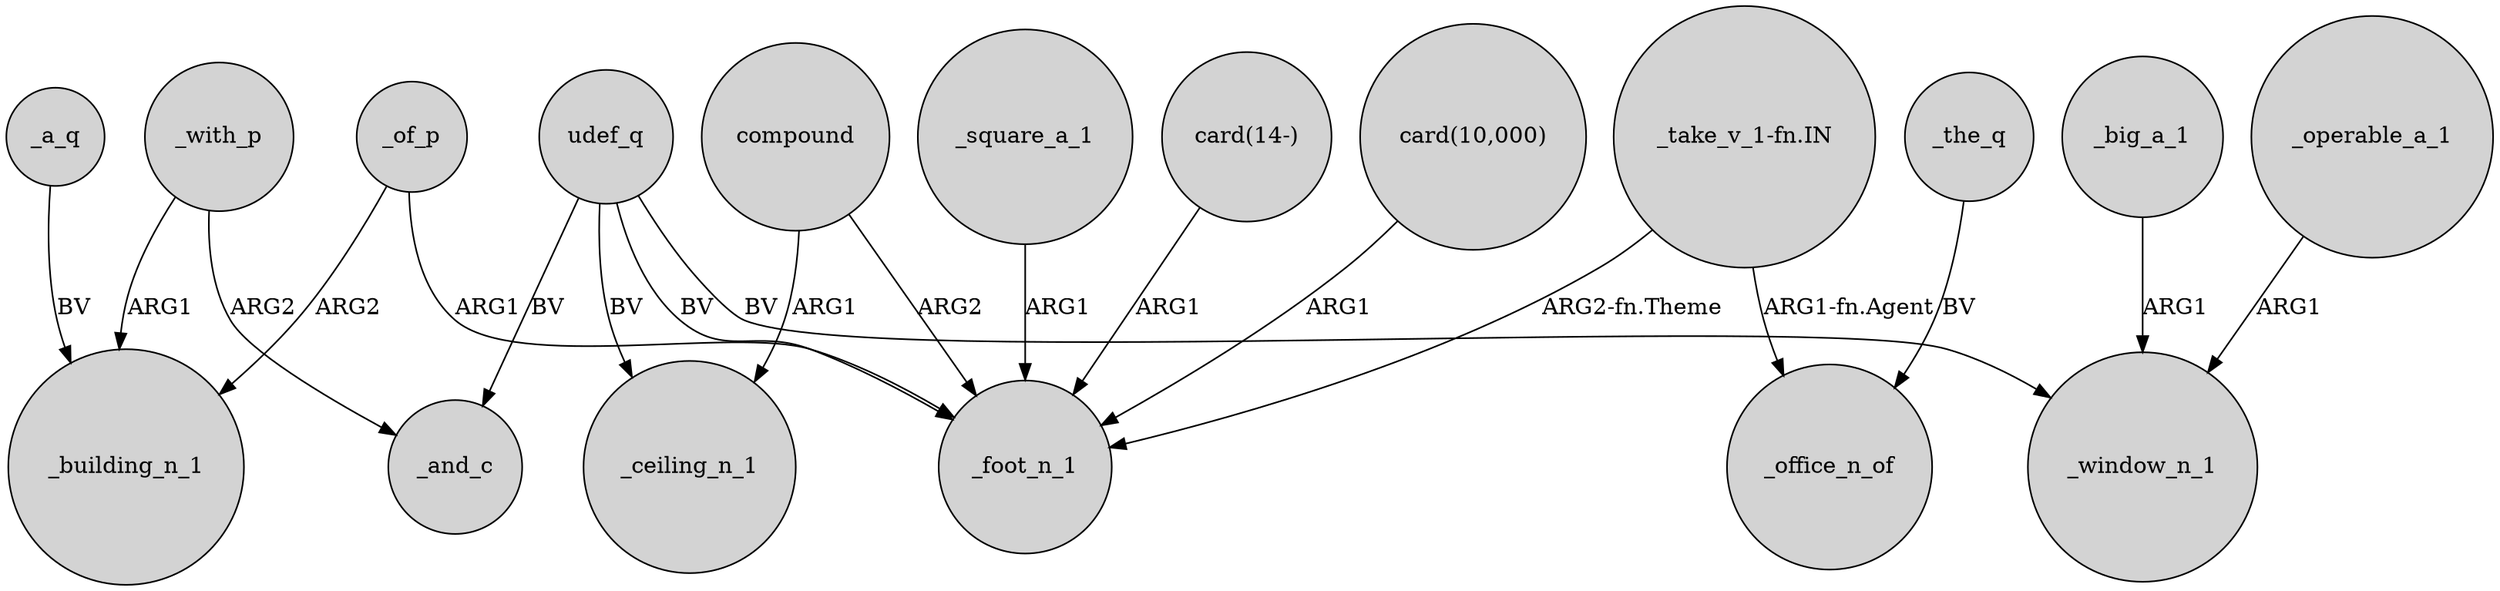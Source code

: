 digraph {
	node [shape=circle style=filled]
	_with_p -> _and_c [label=ARG2]
	compound -> _foot_n_1 [label=ARG2]
	udef_q -> _ceiling_n_1 [label=BV]
	_a_q -> _building_n_1 [label=BV]
	_big_a_1 -> _window_n_1 [label=ARG1]
	_square_a_1 -> _foot_n_1 [label=ARG1]
	_the_q -> _office_n_of [label=BV]
	udef_q -> _foot_n_1 [label=BV]
	"card(14-)" -> _foot_n_1 [label=ARG1]
	_operable_a_1 -> _window_n_1 [label=ARG1]
	_of_p -> _building_n_1 [label=ARG2]
	"card(10,000)" -> _foot_n_1 [label=ARG1]
	"_take_v_1-fn.IN" -> _office_n_of [label="ARG1-fn.Agent"]
	compound -> _ceiling_n_1 [label=ARG1]
	udef_q -> _window_n_1 [label=BV]
	_of_p -> _foot_n_1 [label=ARG1]
	udef_q -> _and_c [label=BV]
	_with_p -> _building_n_1 [label=ARG1]
	"_take_v_1-fn.IN" -> _foot_n_1 [label="ARG2-fn.Theme"]
}
